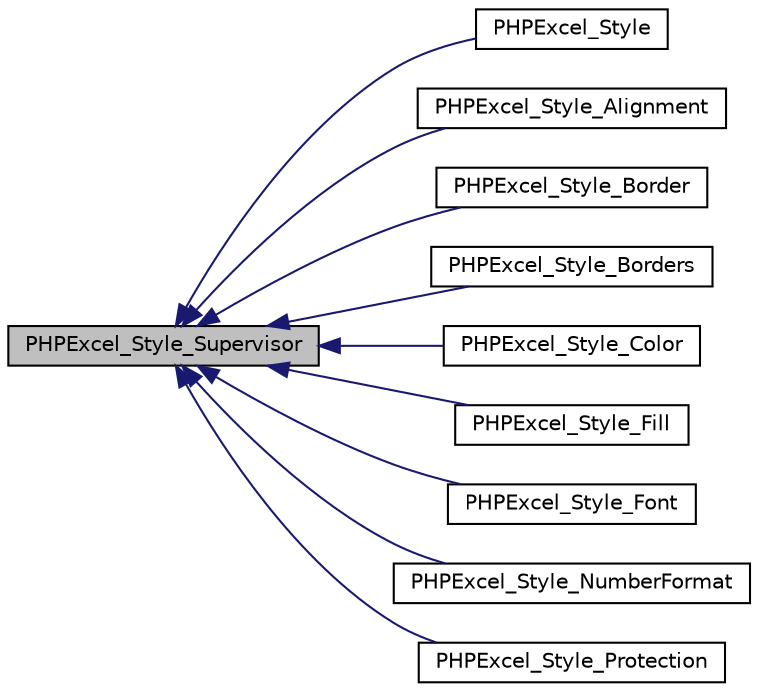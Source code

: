 digraph "PHPExcel_Style_Supervisor"
{
  edge [fontname="Helvetica",fontsize="10",labelfontname="Helvetica",labelfontsize="10"];
  node [fontname="Helvetica",fontsize="10",shape=record];
  rankdir="LR";
  Node0 [label="PHPExcel_Style_Supervisor",height=0.2,width=0.4,color="black", fillcolor="grey75", style="filled", fontcolor="black"];
  Node0 -> Node1 [dir="back",color="midnightblue",fontsize="10",style="solid",fontname="Helvetica"];
  Node1 [label="PHPExcel_Style",height=0.2,width=0.4,color="black", fillcolor="white", style="filled",URL="$class_p_h_p_excel___style.html"];
  Node0 -> Node2 [dir="back",color="midnightblue",fontsize="10",style="solid",fontname="Helvetica"];
  Node2 [label="PHPExcel_Style_Alignment",height=0.2,width=0.4,color="black", fillcolor="white", style="filled",URL="$class_p_h_p_excel___style___alignment.html"];
  Node0 -> Node3 [dir="back",color="midnightblue",fontsize="10",style="solid",fontname="Helvetica"];
  Node3 [label="PHPExcel_Style_Border",height=0.2,width=0.4,color="black", fillcolor="white", style="filled",URL="$class_p_h_p_excel___style___border.html"];
  Node0 -> Node4 [dir="back",color="midnightblue",fontsize="10",style="solid",fontname="Helvetica"];
  Node4 [label="PHPExcel_Style_Borders",height=0.2,width=0.4,color="black", fillcolor="white", style="filled",URL="$class_p_h_p_excel___style___borders.html"];
  Node0 -> Node5 [dir="back",color="midnightblue",fontsize="10",style="solid",fontname="Helvetica"];
  Node5 [label="PHPExcel_Style_Color",height=0.2,width=0.4,color="black", fillcolor="white", style="filled",URL="$class_p_h_p_excel___style___color.html"];
  Node0 -> Node6 [dir="back",color="midnightblue",fontsize="10",style="solid",fontname="Helvetica"];
  Node6 [label="PHPExcel_Style_Fill",height=0.2,width=0.4,color="black", fillcolor="white", style="filled",URL="$class_p_h_p_excel___style___fill.html"];
  Node0 -> Node7 [dir="back",color="midnightblue",fontsize="10",style="solid",fontname="Helvetica"];
  Node7 [label="PHPExcel_Style_Font",height=0.2,width=0.4,color="black", fillcolor="white", style="filled",URL="$class_p_h_p_excel___style___font.html"];
  Node0 -> Node8 [dir="back",color="midnightblue",fontsize="10",style="solid",fontname="Helvetica"];
  Node8 [label="PHPExcel_Style_NumberFormat",height=0.2,width=0.4,color="black", fillcolor="white", style="filled",URL="$class_p_h_p_excel___style___number_format.html"];
  Node0 -> Node9 [dir="back",color="midnightblue",fontsize="10",style="solid",fontname="Helvetica"];
  Node9 [label="PHPExcel_Style_Protection",height=0.2,width=0.4,color="black", fillcolor="white", style="filled",URL="$class_p_h_p_excel___style___protection.html"];
}
